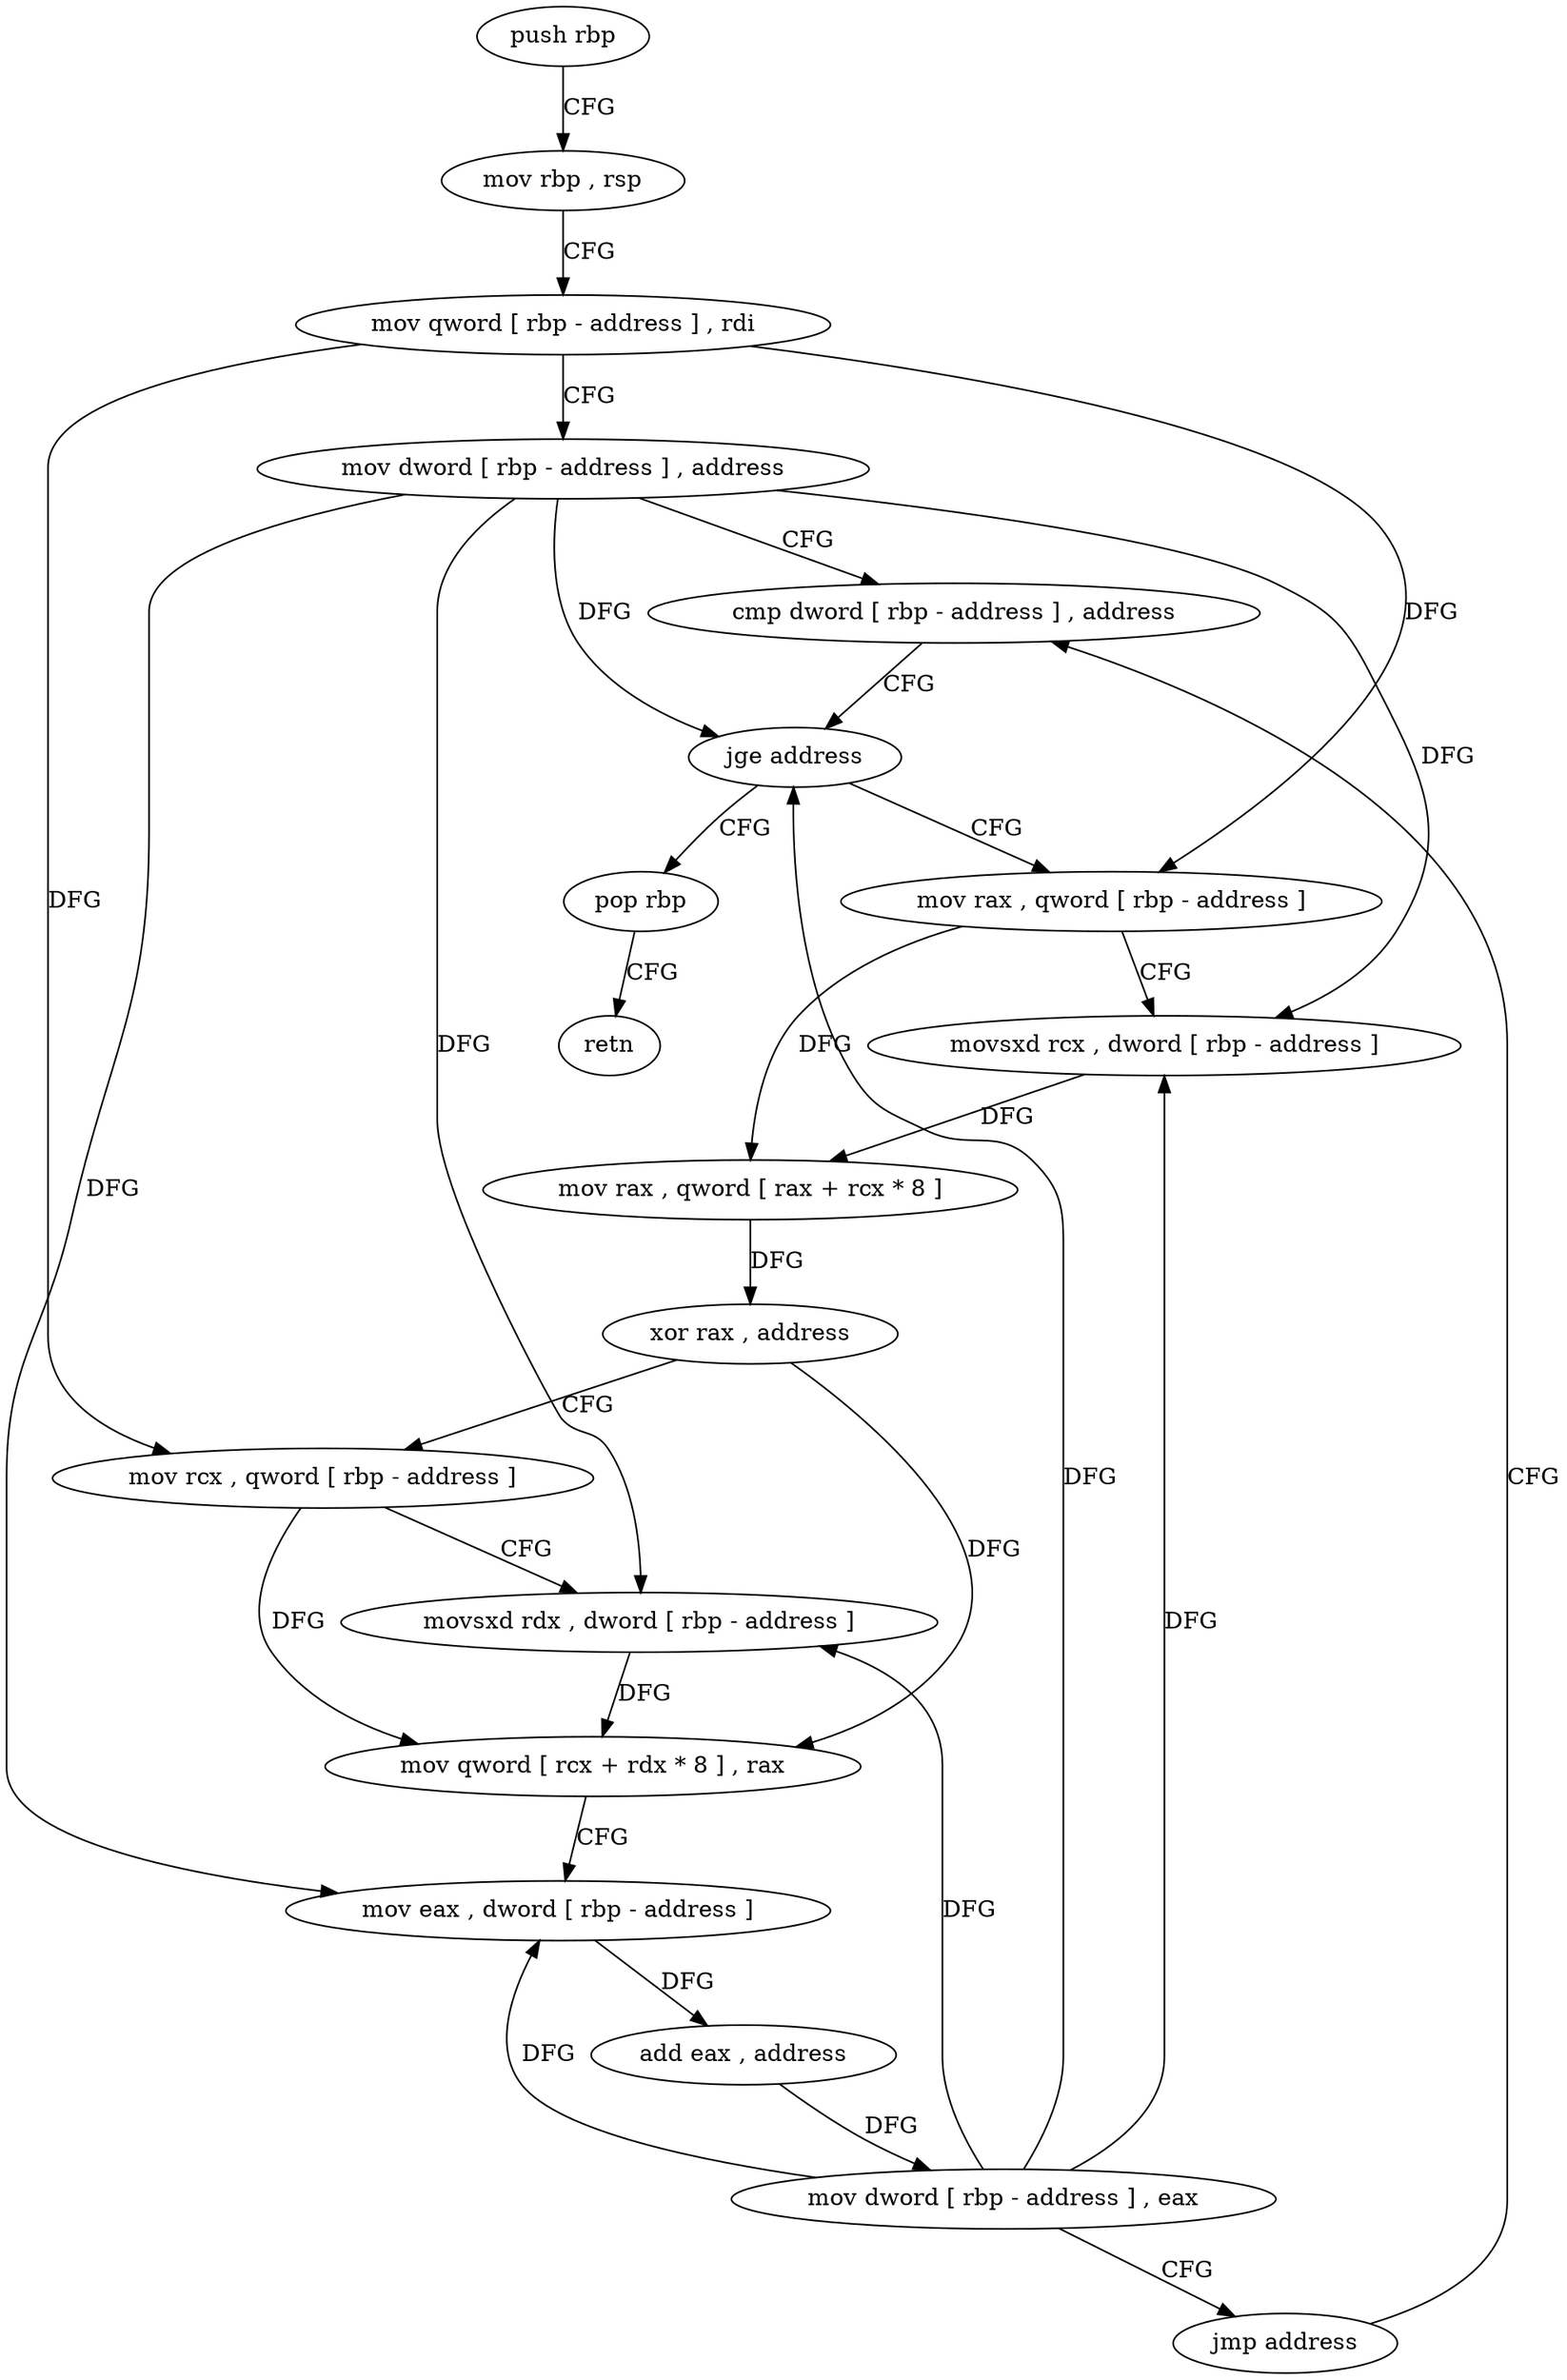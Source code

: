 digraph "func" {
"4266480" [label = "push rbp" ]
"4266481" [label = "mov rbp , rsp" ]
"4266484" [label = "mov qword [ rbp - address ] , rdi" ]
"4266488" [label = "mov dword [ rbp - address ] , address" ]
"4266495" [label = "cmp dword [ rbp - address ] , address" ]
"4266549" [label = "pop rbp" ]
"4266550" [label = "retn" ]
"4266505" [label = "mov rax , qword [ rbp - address ]" ]
"4266509" [label = "movsxd rcx , dword [ rbp - address ]" ]
"4266513" [label = "mov rax , qword [ rax + rcx * 8 ]" ]
"4266517" [label = "xor rax , address" ]
"4266523" [label = "mov rcx , qword [ rbp - address ]" ]
"4266527" [label = "movsxd rdx , dword [ rbp - address ]" ]
"4266531" [label = "mov qword [ rcx + rdx * 8 ] , rax" ]
"4266535" [label = "mov eax , dword [ rbp - address ]" ]
"4266538" [label = "add eax , address" ]
"4266541" [label = "mov dword [ rbp - address ] , eax" ]
"4266544" [label = "jmp address" ]
"4266499" [label = "jge address" ]
"4266480" -> "4266481" [ label = "CFG" ]
"4266481" -> "4266484" [ label = "CFG" ]
"4266484" -> "4266488" [ label = "CFG" ]
"4266484" -> "4266505" [ label = "DFG" ]
"4266484" -> "4266523" [ label = "DFG" ]
"4266488" -> "4266495" [ label = "CFG" ]
"4266488" -> "4266499" [ label = "DFG" ]
"4266488" -> "4266509" [ label = "DFG" ]
"4266488" -> "4266527" [ label = "DFG" ]
"4266488" -> "4266535" [ label = "DFG" ]
"4266495" -> "4266499" [ label = "CFG" ]
"4266549" -> "4266550" [ label = "CFG" ]
"4266505" -> "4266509" [ label = "CFG" ]
"4266505" -> "4266513" [ label = "DFG" ]
"4266509" -> "4266513" [ label = "DFG" ]
"4266513" -> "4266517" [ label = "DFG" ]
"4266517" -> "4266523" [ label = "CFG" ]
"4266517" -> "4266531" [ label = "DFG" ]
"4266523" -> "4266527" [ label = "CFG" ]
"4266523" -> "4266531" [ label = "DFG" ]
"4266527" -> "4266531" [ label = "DFG" ]
"4266531" -> "4266535" [ label = "CFG" ]
"4266535" -> "4266538" [ label = "DFG" ]
"4266538" -> "4266541" [ label = "DFG" ]
"4266541" -> "4266544" [ label = "CFG" ]
"4266541" -> "4266499" [ label = "DFG" ]
"4266541" -> "4266509" [ label = "DFG" ]
"4266541" -> "4266527" [ label = "DFG" ]
"4266541" -> "4266535" [ label = "DFG" ]
"4266544" -> "4266495" [ label = "CFG" ]
"4266499" -> "4266549" [ label = "CFG" ]
"4266499" -> "4266505" [ label = "CFG" ]
}
